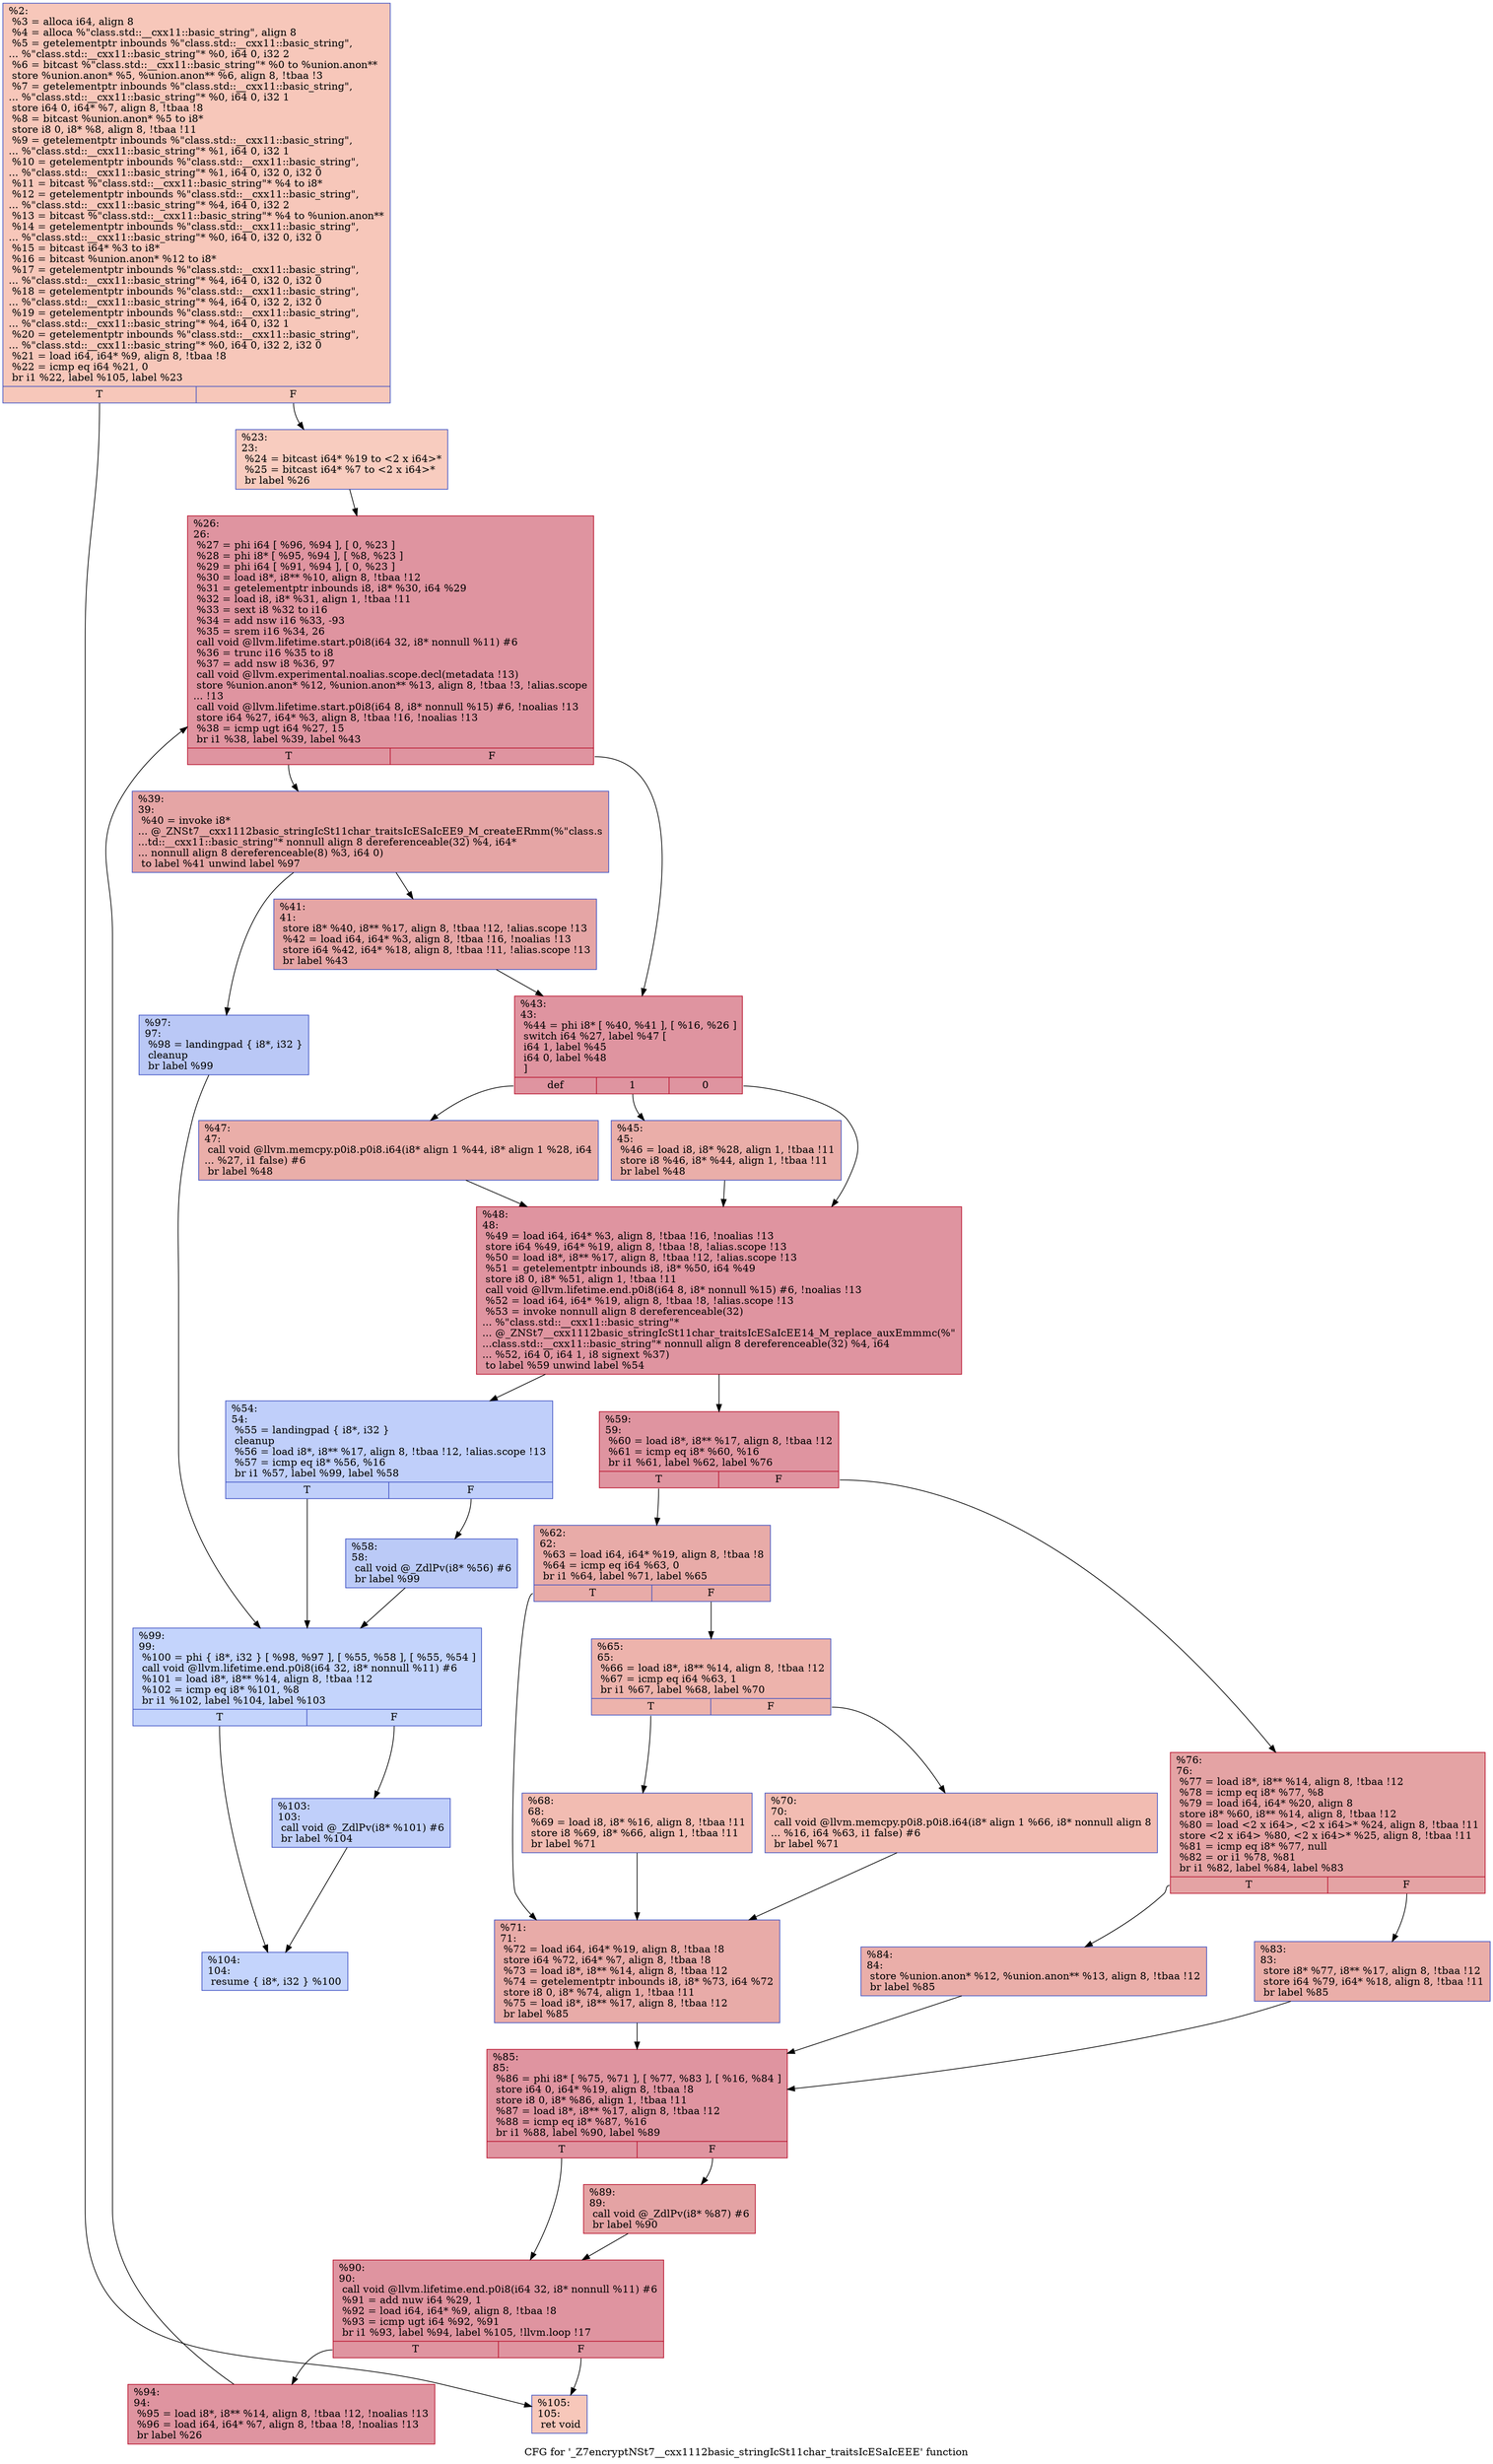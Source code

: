 digraph "CFG for '_Z7encryptNSt7__cxx1112basic_stringIcSt11char_traitsIcESaIcEEE' function" {
	label="CFG for '_Z7encryptNSt7__cxx1112basic_stringIcSt11char_traitsIcESaIcEEE' function";

	Node0x55f097f61310 [shape=record,color="#3d50c3ff", style=filled, fillcolor="#ec7f6370",label="{%2:\l  %3 = alloca i64, align 8\l  %4 = alloca %\"class.std::__cxx11::basic_string\", align 8\l  %5 = getelementptr inbounds %\"class.std::__cxx11::basic_string\",\l... %\"class.std::__cxx11::basic_string\"* %0, i64 0, i32 2\l  %6 = bitcast %\"class.std::__cxx11::basic_string\"* %0 to %union.anon**\l  store %union.anon* %5, %union.anon** %6, align 8, !tbaa !3\l  %7 = getelementptr inbounds %\"class.std::__cxx11::basic_string\",\l... %\"class.std::__cxx11::basic_string\"* %0, i64 0, i32 1\l  store i64 0, i64* %7, align 8, !tbaa !8\l  %8 = bitcast %union.anon* %5 to i8*\l  store i8 0, i8* %8, align 8, !tbaa !11\l  %9 = getelementptr inbounds %\"class.std::__cxx11::basic_string\",\l... %\"class.std::__cxx11::basic_string\"* %1, i64 0, i32 1\l  %10 = getelementptr inbounds %\"class.std::__cxx11::basic_string\",\l... %\"class.std::__cxx11::basic_string\"* %1, i64 0, i32 0, i32 0\l  %11 = bitcast %\"class.std::__cxx11::basic_string\"* %4 to i8*\l  %12 = getelementptr inbounds %\"class.std::__cxx11::basic_string\",\l... %\"class.std::__cxx11::basic_string\"* %4, i64 0, i32 2\l  %13 = bitcast %\"class.std::__cxx11::basic_string\"* %4 to %union.anon**\l  %14 = getelementptr inbounds %\"class.std::__cxx11::basic_string\",\l... %\"class.std::__cxx11::basic_string\"* %0, i64 0, i32 0, i32 0\l  %15 = bitcast i64* %3 to i8*\l  %16 = bitcast %union.anon* %12 to i8*\l  %17 = getelementptr inbounds %\"class.std::__cxx11::basic_string\",\l... %\"class.std::__cxx11::basic_string\"* %4, i64 0, i32 0, i32 0\l  %18 = getelementptr inbounds %\"class.std::__cxx11::basic_string\",\l... %\"class.std::__cxx11::basic_string\"* %4, i64 0, i32 2, i32 0\l  %19 = getelementptr inbounds %\"class.std::__cxx11::basic_string\",\l... %\"class.std::__cxx11::basic_string\"* %4, i64 0, i32 1\l  %20 = getelementptr inbounds %\"class.std::__cxx11::basic_string\",\l... %\"class.std::__cxx11::basic_string\"* %0, i64 0, i32 2, i32 0\l  %21 = load i64, i64* %9, align 8, !tbaa !8\l  %22 = icmp eq i64 %21, 0\l  br i1 %22, label %105, label %23\l|{<s0>T|<s1>F}}"];
	Node0x55f097f61310:s0 -> Node0x55f097f629e0;
	Node0x55f097f61310:s1 -> Node0x55f097f647f0;
	Node0x55f097f647f0 [shape=record,color="#3d50c3ff", style=filled, fillcolor="#f08b6e70",label="{%23:\l23:                                               \l  %24 = bitcast i64* %19 to \<2 x i64\>*\l  %25 = bitcast i64* %7 to \<2 x i64\>*\l  br label %26\l}"];
	Node0x55f097f647f0 -> Node0x55f097f65020;
	Node0x55f097f65020 [shape=record,color="#b70d28ff", style=filled, fillcolor="#b70d2870",label="{%26:\l26:                                               \l  %27 = phi i64 [ %96, %94 ], [ 0, %23 ]\l  %28 = phi i8* [ %95, %94 ], [ %8, %23 ]\l  %29 = phi i64 [ %91, %94 ], [ 0, %23 ]\l  %30 = load i8*, i8** %10, align 8, !tbaa !12\l  %31 = getelementptr inbounds i8, i8* %30, i64 %29\l  %32 = load i8, i8* %31, align 1, !tbaa !11\l  %33 = sext i8 %32 to i16\l  %34 = add nsw i16 %33, -93\l  %35 = srem i16 %34, 26\l  call void @llvm.lifetime.start.p0i8(i64 32, i8* nonnull %11) #6\l  %36 = trunc i16 %35 to i8\l  %37 = add nsw i8 %36, 97\l  call void @llvm.experimental.noalias.scope.decl(metadata !13)\l  store %union.anon* %12, %union.anon** %13, align 8, !tbaa !3, !alias.scope\l... !13\l  call void @llvm.lifetime.start.p0i8(i64 8, i8* nonnull %15) #6, !noalias !13\l  store i64 %27, i64* %3, align 8, !tbaa !16, !noalias !13\l  %38 = icmp ugt i64 %27, 15\l  br i1 %38, label %39, label %43\l|{<s0>T|<s1>F}}"];
	Node0x55f097f65020:s0 -> Node0x55f097f67e50;
	Node0x55f097f65020:s1 -> Node0x55f097f67ee0;
	Node0x55f097f67e50 [shape=record,color="#3d50c3ff", style=filled, fillcolor="#c5333470",label="{%39:\l39:                                               \l  %40 = invoke i8*\l... @_ZNSt7__cxx1112basic_stringIcSt11char_traitsIcESaIcEE9_M_createERmm(%\"class.s\l...td::__cxx11::basic_string\"* nonnull align 8 dereferenceable(32) %4, i64*\l... nonnull align 8 dereferenceable(8) %3, i64 0)\l          to label %41 unwind label %97\l}"];
	Node0x55f097f67e50 -> Node0x55f097f68110;
	Node0x55f097f67e50 -> Node0x55f097f68160;
	Node0x55f097f68110 [shape=record,color="#3d50c3ff", style=filled, fillcolor="#c5333470",label="{%41:\l41:                                               \l  store i8* %40, i8** %17, align 8, !tbaa !12, !alias.scope !13\l  %42 = load i64, i64* %3, align 8, !tbaa !16, !noalias !13\l  store i64 %42, i64* %18, align 8, !tbaa !11, !alias.scope !13\l  br label %43\l}"];
	Node0x55f097f68110 -> Node0x55f097f67ee0;
	Node0x55f097f67ee0 [shape=record,color="#b70d28ff", style=filled, fillcolor="#b70d2870",label="{%43:\l43:                                               \l  %44 = phi i8* [ %40, %41 ], [ %16, %26 ]\l  switch i64 %27, label %47 [\l    i64 1, label %45\l    i64 0, label %48\l  ]\l|{<s0>def|<s1>1|<s2>0}}"];
	Node0x55f097f67ee0:s0 -> Node0x55f097f693c0;
	Node0x55f097f67ee0:s1 -> Node0x55f097f69440;
	Node0x55f097f67ee0:s2 -> Node0x55f097f694d0;
	Node0x55f097f69440 [shape=record,color="#3d50c3ff", style=filled, fillcolor="#d0473d70",label="{%45:\l45:                                               \l  %46 = load i8, i8* %28, align 1, !tbaa !11\l  store i8 %46, i8* %44, align 1, !tbaa !11\l  br label %48\l}"];
	Node0x55f097f69440 -> Node0x55f097f694d0;
	Node0x55f097f693c0 [shape=record,color="#3d50c3ff", style=filled, fillcolor="#d0473d70",label="{%47:\l47:                                               \l  call void @llvm.memcpy.p0i8.p0i8.i64(i8* align 1 %44, i8* align 1 %28, i64\l... %27, i1 false) #6\l  br label %48\l}"];
	Node0x55f097f693c0 -> Node0x55f097f694d0;
	Node0x55f097f694d0 [shape=record,color="#b70d28ff", style=filled, fillcolor="#b70d2870",label="{%48:\l48:                                               \l  %49 = load i64, i64* %3, align 8, !tbaa !16, !noalias !13\l  store i64 %49, i64* %19, align 8, !tbaa !8, !alias.scope !13\l  %50 = load i8*, i8** %17, align 8, !tbaa !12, !alias.scope !13\l  %51 = getelementptr inbounds i8, i8* %50, i64 %49\l  store i8 0, i8* %51, align 1, !tbaa !11\l  call void @llvm.lifetime.end.p0i8(i64 8, i8* nonnull %15) #6, !noalias !13\l  %52 = load i64, i64* %19, align 8, !tbaa !8, !alias.scope !13\l  %53 = invoke nonnull align 8 dereferenceable(32)\l... %\"class.std::__cxx11::basic_string\"*\l... @_ZNSt7__cxx1112basic_stringIcSt11char_traitsIcESaIcEE14_M_replace_auxEmmmc(%\"\l...class.std::__cxx11::basic_string\"* nonnull align 8 dereferenceable(32) %4, i64\l... %52, i64 0, i64 1, i8 signext %37)\l          to label %59 unwind label %54\l}"];
	Node0x55f097f694d0 -> Node0x55f097f6a200;
	Node0x55f097f694d0 -> Node0x55f097f6a290;
	Node0x55f097f6a290 [shape=record,color="#3d50c3ff", style=filled, fillcolor="#7093f370",label="{%54:\l54:                                               \l  %55 = landingpad \{ i8*, i32 \}\l          cleanup\l  %56 = load i8*, i8** %17, align 8, !tbaa !12, !alias.scope !13\l  %57 = icmp eq i8* %56, %16\l  br i1 %57, label %99, label %58\l|{<s0>T|<s1>F}}"];
	Node0x55f097f6a290:s0 -> Node0x55f097f6a9a0;
	Node0x55f097f6a290:s1 -> Node0x55f097f6aa30;
	Node0x55f097f6aa30 [shape=record,color="#3d50c3ff", style=filled, fillcolor="#6687ed70",label="{%58:\l58:                                               \l  call void @_ZdlPv(i8* %56) #6\l  br label %99\l}"];
	Node0x55f097f6aa30 -> Node0x55f097f6a9a0;
	Node0x55f097f6a200 [shape=record,color="#b70d28ff", style=filled, fillcolor="#b70d2870",label="{%59:\l59:                                               \l  %60 = load i8*, i8** %17, align 8, !tbaa !12\l  %61 = icmp eq i8* %60, %16\l  br i1 %61, label %62, label %76\l|{<s0>T|<s1>F}}"];
	Node0x55f097f6a200:s0 -> Node0x55f097f6aeb0;
	Node0x55f097f6a200:s1 -> Node0x55f097f6af00;
	Node0x55f097f6aeb0 [shape=record,color="#3d50c3ff", style=filled, fillcolor="#cc403a70",label="{%62:\l62:                                               \l  %63 = load i64, i64* %19, align 8, !tbaa !8\l  %64 = icmp eq i64 %63, 0\l  br i1 %64, label %71, label %65\l|{<s0>T|<s1>F}}"];
	Node0x55f097f6aeb0:s0 -> Node0x55f097f6b510;
	Node0x55f097f6aeb0:s1 -> Node0x55f097f6b560;
	Node0x55f097f6b560 [shape=record,color="#3d50c3ff", style=filled, fillcolor="#d6524470",label="{%65:\l65:                                               \l  %66 = load i8*, i8** %14, align 8, !tbaa !12\l  %67 = icmp eq i64 %63, 1\l  br i1 %67, label %68, label %70\l|{<s0>T|<s1>F}}"];
	Node0x55f097f6b560:s0 -> Node0x55f097f6b7a0;
	Node0x55f097f6b560:s1 -> Node0x55f097f6b7f0;
	Node0x55f097f6b7a0 [shape=record,color="#3d50c3ff", style=filled, fillcolor="#e1675170",label="{%68:\l68:                                               \l  %69 = load i8, i8* %16, align 8, !tbaa !11\l  store i8 %69, i8* %66, align 1, !tbaa !11\l  br label %71\l}"];
	Node0x55f097f6b7a0 -> Node0x55f097f6b510;
	Node0x55f097f6b7f0 [shape=record,color="#3d50c3ff", style=filled, fillcolor="#e1675170",label="{%70:\l70:                                               \l  call void @llvm.memcpy.p0i8.p0i8.i64(i8* align 1 %66, i8* nonnull align 8\l... %16, i64 %63, i1 false) #6\l  br label %71\l}"];
	Node0x55f097f6b7f0 -> Node0x55f097f6b510;
	Node0x55f097f6b510 [shape=record,color="#3d50c3ff", style=filled, fillcolor="#cc403a70",label="{%71:\l71:                                               \l  %72 = load i64, i64* %19, align 8, !tbaa !8\l  store i64 %72, i64* %7, align 8, !tbaa !8\l  %73 = load i8*, i8** %14, align 8, !tbaa !12\l  %74 = getelementptr inbounds i8, i8* %73, i64 %72\l  store i8 0, i8* %74, align 1, !tbaa !11\l  %75 = load i8*, i8** %17, align 8, !tbaa !12\l  br label %85\l}"];
	Node0x55f097f6b510 -> Node0x55f097f6c060;
	Node0x55f097f6af00 [shape=record,color="#b70d28ff", style=filled, fillcolor="#c32e3170",label="{%76:\l76:                                               \l  %77 = load i8*, i8** %14, align 8, !tbaa !12\l  %78 = icmp eq i8* %77, %8\l  %79 = load i64, i64* %20, align 8\l  store i8* %60, i8** %14, align 8, !tbaa !12\l  %80 = load \<2 x i64\>, \<2 x i64\>* %24, align 8, !tbaa !11\l  store \<2 x i64\> %80, \<2 x i64\>* %25, align 8, !tbaa !11\l  %81 = icmp eq i8* %77, null\l  %82 = or i1 %78, %81\l  br i1 %82, label %84, label %83\l|{<s0>T|<s1>F}}"];
	Node0x55f097f6af00:s0 -> Node0x55f097f6c540;
	Node0x55f097f6af00:s1 -> Node0x55f097f6c590;
	Node0x55f097f6c590 [shape=record,color="#3d50c3ff", style=filled, fillcolor="#d0473d70",label="{%83:\l83:                                               \l  store i8* %77, i8** %17, align 8, !tbaa !12\l  store i64 %79, i64* %18, align 8, !tbaa !11\l  br label %85\l}"];
	Node0x55f097f6c590 -> Node0x55f097f6c060;
	Node0x55f097f6c540 [shape=record,color="#3d50c3ff", style=filled, fillcolor="#d0473d70",label="{%84:\l84:                                               \l  store %union.anon* %12, %union.anon** %13, align 8, !tbaa !12\l  br label %85\l}"];
	Node0x55f097f6c540 -> Node0x55f097f6c060;
	Node0x55f097f6c060 [shape=record,color="#b70d28ff", style=filled, fillcolor="#b70d2870",label="{%85:\l85:                                               \l  %86 = phi i8* [ %75, %71 ], [ %77, %83 ], [ %16, %84 ]\l  store i64 0, i64* %19, align 8, !tbaa !8\l  store i8 0, i8* %86, align 1, !tbaa !11\l  %87 = load i8*, i8** %17, align 8, !tbaa !12\l  %88 = icmp eq i8* %87, %16\l  br i1 %88, label %90, label %89\l|{<s0>T|<s1>F}}"];
	Node0x55f097f6c060:s0 -> Node0x55f097f6cc10;
	Node0x55f097f6c060:s1 -> Node0x55f097f6cc60;
	Node0x55f097f6cc60 [shape=record,color="#b70d28ff", style=filled, fillcolor="#c32e3170",label="{%89:\l89:                                               \l  call void @_ZdlPv(i8* %87) #6\l  br label %90\l}"];
	Node0x55f097f6cc60 -> Node0x55f097f6cc10;
	Node0x55f097f6cc10 [shape=record,color="#b70d28ff", style=filled, fillcolor="#b70d2870",label="{%90:\l90:                                               \l  call void @llvm.lifetime.end.p0i8(i64 32, i8* nonnull %11) #6\l  %91 = add nuw i64 %29, 1\l  %92 = load i64, i64* %9, align 8, !tbaa !8\l  %93 = icmp ugt i64 %92, %91\l  br i1 %93, label %94, label %105, !llvm.loop !17\l|{<s0>T|<s1>F}}"];
	Node0x55f097f6cc10:s0 -> Node0x55f097f65110;
	Node0x55f097f6cc10:s1 -> Node0x55f097f629e0;
	Node0x55f097f65110 [shape=record,color="#b70d28ff", style=filled, fillcolor="#b70d2870",label="{%94:\l94:                                               \l  %95 = load i8*, i8** %14, align 8, !tbaa !12, !noalias !13\l  %96 = load i64, i64* %7, align 8, !tbaa !8, !noalias !13\l  br label %26\l}"];
	Node0x55f097f65110 -> Node0x55f097f65020;
	Node0x55f097f68160 [shape=record,color="#3d50c3ff", style=filled, fillcolor="#6282ea70",label="{%97:\l97:                                               \l  %98 = landingpad \{ i8*, i32 \}\l          cleanup\l  br label %99\l}"];
	Node0x55f097f68160 -> Node0x55f097f6a9a0;
	Node0x55f097f6a9a0 [shape=record,color="#3d50c3ff", style=filled, fillcolor="#7a9df870",label="{%99:\l99:                                               \l  %100 = phi \{ i8*, i32 \} [ %98, %97 ], [ %55, %58 ], [ %55, %54 ]\l  call void @llvm.lifetime.end.p0i8(i64 32, i8* nonnull %11) #6\l  %101 = load i8*, i8** %14, align 8, !tbaa !12\l  %102 = icmp eq i8* %101, %8\l  br i1 %102, label %104, label %103\l|{<s0>T|<s1>F}}"];
	Node0x55f097f6a9a0:s0 -> Node0x55f097f6d840;
	Node0x55f097f6a9a0:s1 -> Node0x55f097f6d890;
	Node0x55f097f6d890 [shape=record,color="#3d50c3ff", style=filled, fillcolor="#7093f370",label="{%103:\l103:                                              \l  call void @_ZdlPv(i8* %101) #6\l  br label %104\l}"];
	Node0x55f097f6d890 -> Node0x55f097f6d840;
	Node0x55f097f6d840 [shape=record,color="#3d50c3ff", style=filled, fillcolor="#7a9df870",label="{%104:\l104:                                              \l  resume \{ i8*, i32 \} %100\l}"];
	Node0x55f097f629e0 [shape=record,color="#3d50c3ff", style=filled, fillcolor="#ec7f6370",label="{%105:\l105:                                              \l  ret void\l}"];
}
